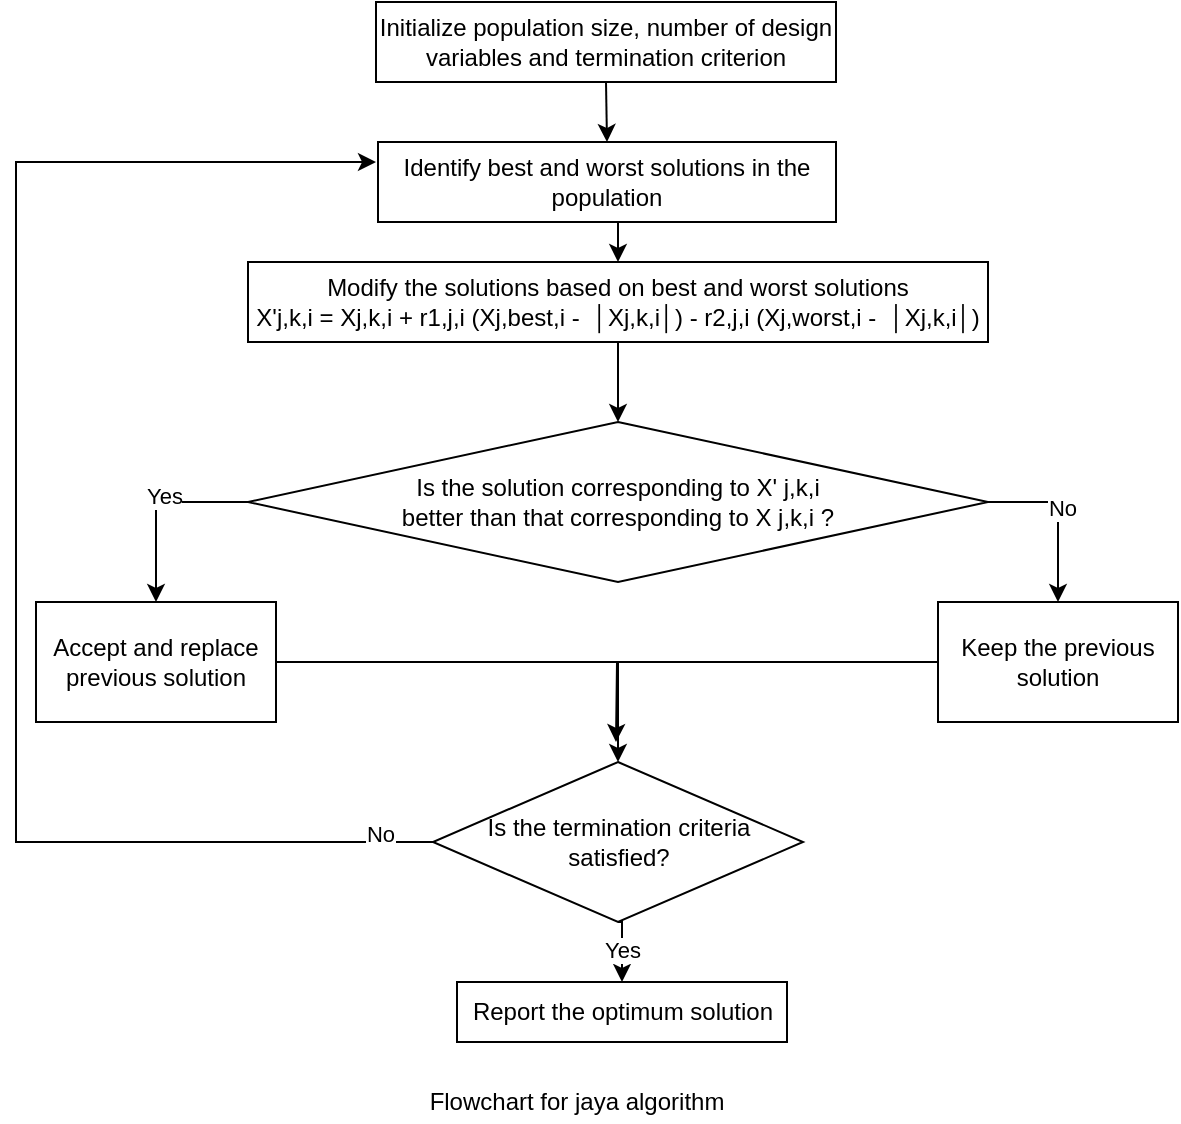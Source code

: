 <mxfile version="14.5.1" type="github">
  <diagram id="_Yk4pc295Yobe-LPjPuy" name="Page-1">
    <mxGraphModel dx="1767" dy="711" grid="1" gridSize="10" guides="1" tooltips="1" connect="1" arrows="1" fold="1" page="1" pageScale="1" pageWidth="827" pageHeight="1169" math="0" shadow="0">
      <root>
        <mxCell id="0" />
        <mxCell id="1" parent="0" />
        <mxCell id="4flrV8IFS3gIoAMgm7GJ-14" style="edgeStyle=orthogonalEdgeStyle;rounded=0;orthogonalLoop=1;jettySize=auto;html=1;exitX=0.5;exitY=1;exitDx=0;exitDy=0;entryX=0.5;entryY=0;entryDx=0;entryDy=0;" edge="1" parent="1" source="4flrV8IFS3gIoAMgm7GJ-1" target="4flrV8IFS3gIoAMgm7GJ-2">
          <mxGeometry relative="1" as="geometry" />
        </mxCell>
        <mxCell id="4flrV8IFS3gIoAMgm7GJ-1" value="Initialize population size, number of design variables and termination criterion" style="rounded=0;whiteSpace=wrap;html=1;" vertex="1" parent="1">
          <mxGeometry x="350" y="20" width="230" height="40" as="geometry" />
        </mxCell>
        <mxCell id="4flrV8IFS3gIoAMgm7GJ-15" style="edgeStyle=orthogonalEdgeStyle;rounded=0;orthogonalLoop=1;jettySize=auto;html=1;exitX=0.5;exitY=1;exitDx=0;exitDy=0;entryX=0.5;entryY=0;entryDx=0;entryDy=0;" edge="1" parent="1" source="4flrV8IFS3gIoAMgm7GJ-2" target="4flrV8IFS3gIoAMgm7GJ-3">
          <mxGeometry relative="1" as="geometry" />
        </mxCell>
        <mxCell id="4flrV8IFS3gIoAMgm7GJ-2" value="Identify best and worst solutions in the population" style="rounded=0;whiteSpace=wrap;html=1;" vertex="1" parent="1">
          <mxGeometry x="351" y="90" width="229" height="40" as="geometry" />
        </mxCell>
        <mxCell id="4flrV8IFS3gIoAMgm7GJ-16" style="edgeStyle=orthogonalEdgeStyle;rounded=0;orthogonalLoop=1;jettySize=auto;html=1;exitX=0.5;exitY=1;exitDx=0;exitDy=0;" edge="1" parent="1" source="4flrV8IFS3gIoAMgm7GJ-3" target="4flrV8IFS3gIoAMgm7GJ-4">
          <mxGeometry relative="1" as="geometry" />
        </mxCell>
        <mxCell id="4flrV8IFS3gIoAMgm7GJ-3" value="Modify the solutions based on best and worst solutions&lt;br&gt;X&#39;j,k,i = Xj,k,i + r1,j,i (Xj,best,i -&amp;nbsp; │Xj,k,i│) - r2,j,i (Xj,worst,i -&amp;nbsp; │Xj,k,i│)" style="rounded=0;whiteSpace=wrap;html=1;" vertex="1" parent="1">
          <mxGeometry x="286" y="150" width="370" height="40" as="geometry" />
        </mxCell>
        <mxCell id="4flrV8IFS3gIoAMgm7GJ-9" style="edgeStyle=orthogonalEdgeStyle;rounded=0;orthogonalLoop=1;jettySize=auto;html=1;exitX=0;exitY=0.5;exitDx=0;exitDy=0;entryX=0.5;entryY=0;entryDx=0;entryDy=0;" edge="1" parent="1" source="4flrV8IFS3gIoAMgm7GJ-4" target="4flrV8IFS3gIoAMgm7GJ-8">
          <mxGeometry relative="1" as="geometry" />
        </mxCell>
        <mxCell id="4flrV8IFS3gIoAMgm7GJ-17" value="Yes" style="edgeLabel;html=1;align=center;verticalAlign=middle;resizable=0;points=[];" vertex="1" connectable="0" parent="4flrV8IFS3gIoAMgm7GJ-9">
          <mxGeometry x="-0.126" y="-3" relative="1" as="geometry">
            <mxPoint as="offset" />
          </mxGeometry>
        </mxCell>
        <mxCell id="4flrV8IFS3gIoAMgm7GJ-19" style="edgeStyle=orthogonalEdgeStyle;rounded=0;orthogonalLoop=1;jettySize=auto;html=1;entryX=0.5;entryY=0;entryDx=0;entryDy=0;exitX=1;exitY=0.5;exitDx=0;exitDy=0;" edge="1" parent="1" source="4flrV8IFS3gIoAMgm7GJ-4" target="4flrV8IFS3gIoAMgm7GJ-5">
          <mxGeometry relative="1" as="geometry" />
        </mxCell>
        <mxCell id="4flrV8IFS3gIoAMgm7GJ-20" value="No" style="edgeLabel;html=1;align=center;verticalAlign=middle;resizable=0;points=[];" vertex="1" connectable="0" parent="4flrV8IFS3gIoAMgm7GJ-19">
          <mxGeometry x="-0.12" y="2" relative="1" as="geometry">
            <mxPoint as="offset" />
          </mxGeometry>
        </mxCell>
        <mxCell id="4flrV8IFS3gIoAMgm7GJ-4" value="Is the solution corresponding to X&#39; j,k,i&lt;br&gt;better than that corresponding to X j,k,i ?" style="rhombus;whiteSpace=wrap;html=1;" vertex="1" parent="1">
          <mxGeometry x="286" y="230" width="370" height="80" as="geometry" />
        </mxCell>
        <mxCell id="4flrV8IFS3gIoAMgm7GJ-21" style="edgeStyle=orthogonalEdgeStyle;rounded=0;orthogonalLoop=1;jettySize=auto;html=1;" edge="1" parent="1" source="4flrV8IFS3gIoAMgm7GJ-5" target="4flrV8IFS3gIoAMgm7GJ-12">
          <mxGeometry relative="1" as="geometry" />
        </mxCell>
        <mxCell id="4flrV8IFS3gIoAMgm7GJ-5" value="Keep the previous solution" style="rounded=0;whiteSpace=wrap;html=1;" vertex="1" parent="1">
          <mxGeometry x="631" y="320" width="120" height="60" as="geometry" />
        </mxCell>
        <mxCell id="4flrV8IFS3gIoAMgm7GJ-22" style="edgeStyle=orthogonalEdgeStyle;rounded=0;orthogonalLoop=1;jettySize=auto;html=1;" edge="1" parent="1" source="4flrV8IFS3gIoAMgm7GJ-8">
          <mxGeometry relative="1" as="geometry">
            <mxPoint x="470" y="390" as="targetPoint" />
          </mxGeometry>
        </mxCell>
        <mxCell id="4flrV8IFS3gIoAMgm7GJ-8" value="Accept and replace previous solution" style="rounded=0;whiteSpace=wrap;html=1;" vertex="1" parent="1">
          <mxGeometry x="180" y="320" width="120" height="60" as="geometry" />
        </mxCell>
        <mxCell id="4flrV8IFS3gIoAMgm7GJ-23" value="Yes" style="edgeStyle=orthogonalEdgeStyle;rounded=0;orthogonalLoop=1;jettySize=auto;html=1;exitX=0.5;exitY=1;exitDx=0;exitDy=0;entryX=0.5;entryY=0;entryDx=0;entryDy=0;" edge="1" parent="1" source="4flrV8IFS3gIoAMgm7GJ-12" target="4flrV8IFS3gIoAMgm7GJ-13">
          <mxGeometry relative="1" as="geometry" />
        </mxCell>
        <mxCell id="4flrV8IFS3gIoAMgm7GJ-24" style="edgeStyle=orthogonalEdgeStyle;rounded=0;orthogonalLoop=1;jettySize=auto;html=1;" edge="1" parent="1" source="4flrV8IFS3gIoAMgm7GJ-12">
          <mxGeometry relative="1" as="geometry">
            <mxPoint x="350" y="100" as="targetPoint" />
            <Array as="points">
              <mxPoint x="170" y="440" />
              <mxPoint x="170" y="100" />
            </Array>
          </mxGeometry>
        </mxCell>
        <mxCell id="4flrV8IFS3gIoAMgm7GJ-25" value="No" style="edgeLabel;html=1;align=center;verticalAlign=middle;resizable=0;points=[];" vertex="1" connectable="0" parent="4flrV8IFS3gIoAMgm7GJ-24">
          <mxGeometry x="-0.924" y="-4" relative="1" as="geometry">
            <mxPoint x="1" as="offset" />
          </mxGeometry>
        </mxCell>
        <mxCell id="4flrV8IFS3gIoAMgm7GJ-12" value="Is the termination criteria satisfied?" style="rhombus;whiteSpace=wrap;html=1;" vertex="1" parent="1">
          <mxGeometry x="378.5" y="400" width="185" height="80" as="geometry" />
        </mxCell>
        <mxCell id="4flrV8IFS3gIoAMgm7GJ-13" value="Report the optimum solution" style="rounded=0;whiteSpace=wrap;html=1;" vertex="1" parent="1">
          <mxGeometry x="390.5" y="510" width="165" height="30" as="geometry" />
        </mxCell>
        <mxCell id="4flrV8IFS3gIoAMgm7GJ-26" value="Flowchart for jaya algorithm" style="text;html=1;align=center;verticalAlign=middle;resizable=0;points=[];autosize=1;" vertex="1" parent="1">
          <mxGeometry x="370" y="560" width="160" height="20" as="geometry" />
        </mxCell>
      </root>
    </mxGraphModel>
  </diagram>
</mxfile>

